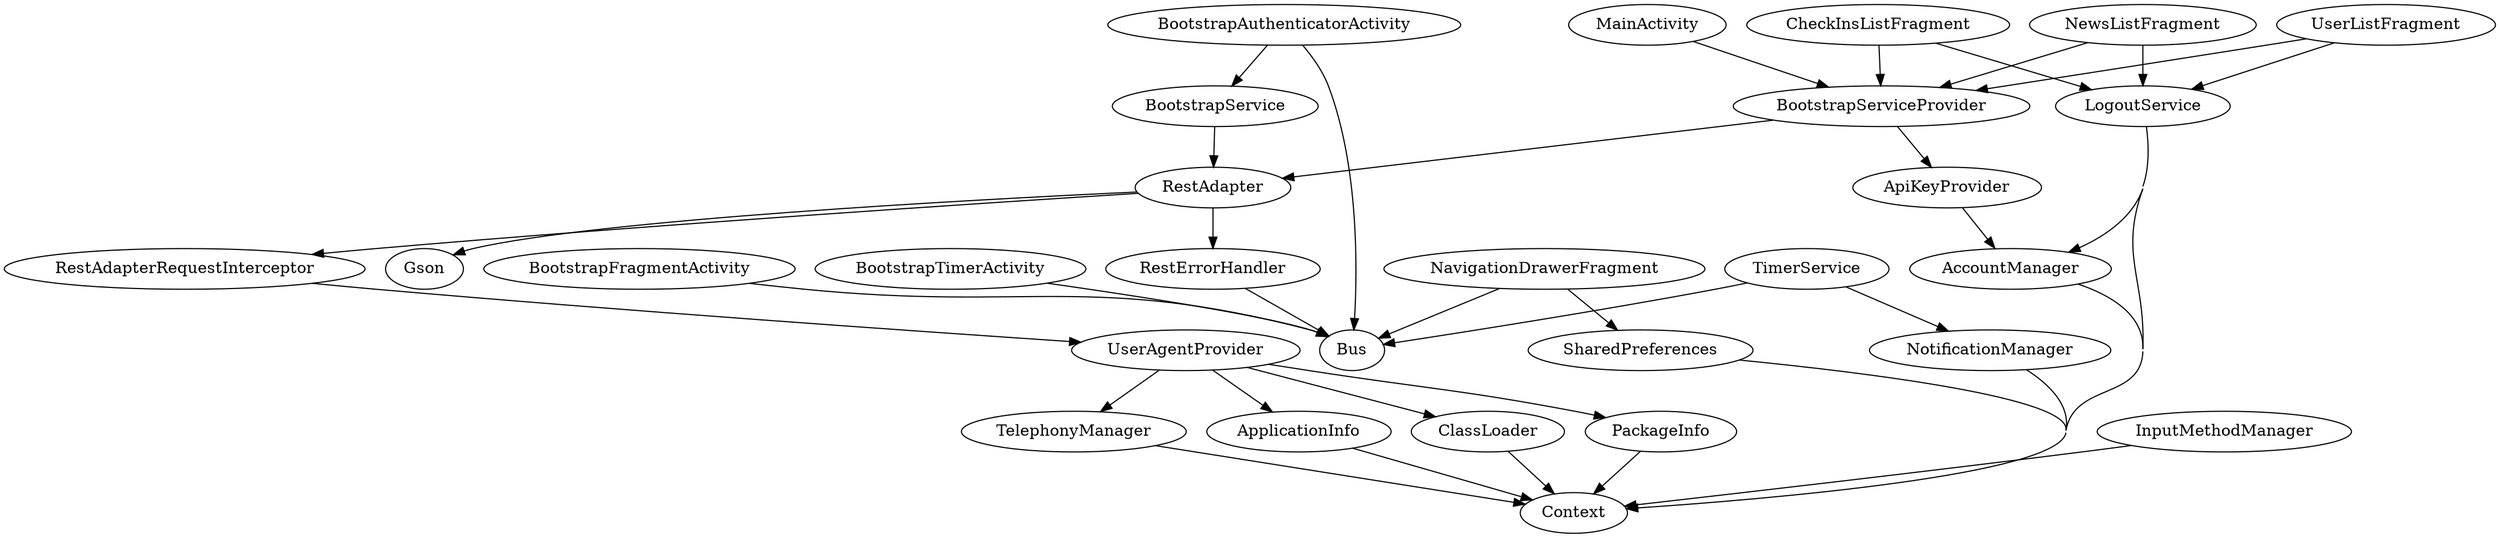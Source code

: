 digraph G1 {
  concentrate = true;
  AccountManager -> Context;
  ApiKeyProvider -> AccountManager;
  ApplicationInfo -> Context;
  BootstrapAuthenticatorActivity -> Bus;
  BootstrapAuthenticatorActivity -> BootstrapService;
  BootstrapFragmentActivity -> Bus;
  BootstrapService -> RestAdapter;
  BootstrapServiceProvider -> ApiKeyProvider;
  BootstrapServiceProvider -> RestAdapter;
  BootstrapTimerActivity -> Bus;
  CheckInsListFragment -> BootstrapServiceProvider;
  CheckInsListFragment -> LogoutService;
  ClassLoader -> Context;
  InputMethodManager -> Context;
  LogoutService -> Context;
  LogoutService -> AccountManager;
  MainActivity -> BootstrapServiceProvider;
  NavigationDrawerFragment -> SharedPreferences;
  NavigationDrawerFragment -> Bus;
  NewsListFragment -> BootstrapServiceProvider;
  NewsListFragment -> LogoutService;
  NotificationManager -> Context;
  PackageInfo -> Context;
  RestAdapter -> RestErrorHandler;
  RestAdapter -> Gson;
  RestAdapter -> RestAdapterRequestInterceptor;
  RestAdapterRequestInterceptor -> UserAgentProvider;
  RestErrorHandler -> Bus;
  SharedPreferences -> Context;
  TelephonyManager -> Context;
  TimerService -> NotificationManager;
  TimerService -> Bus;
  UserAgentProvider -> PackageInfo;
  UserAgentProvider -> ClassLoader;
  UserAgentProvider -> TelephonyManager;
  UserAgentProvider -> ApplicationInfo;
  UserListFragment -> BootstrapServiceProvider;
  UserListFragment -> LogoutService;
}
